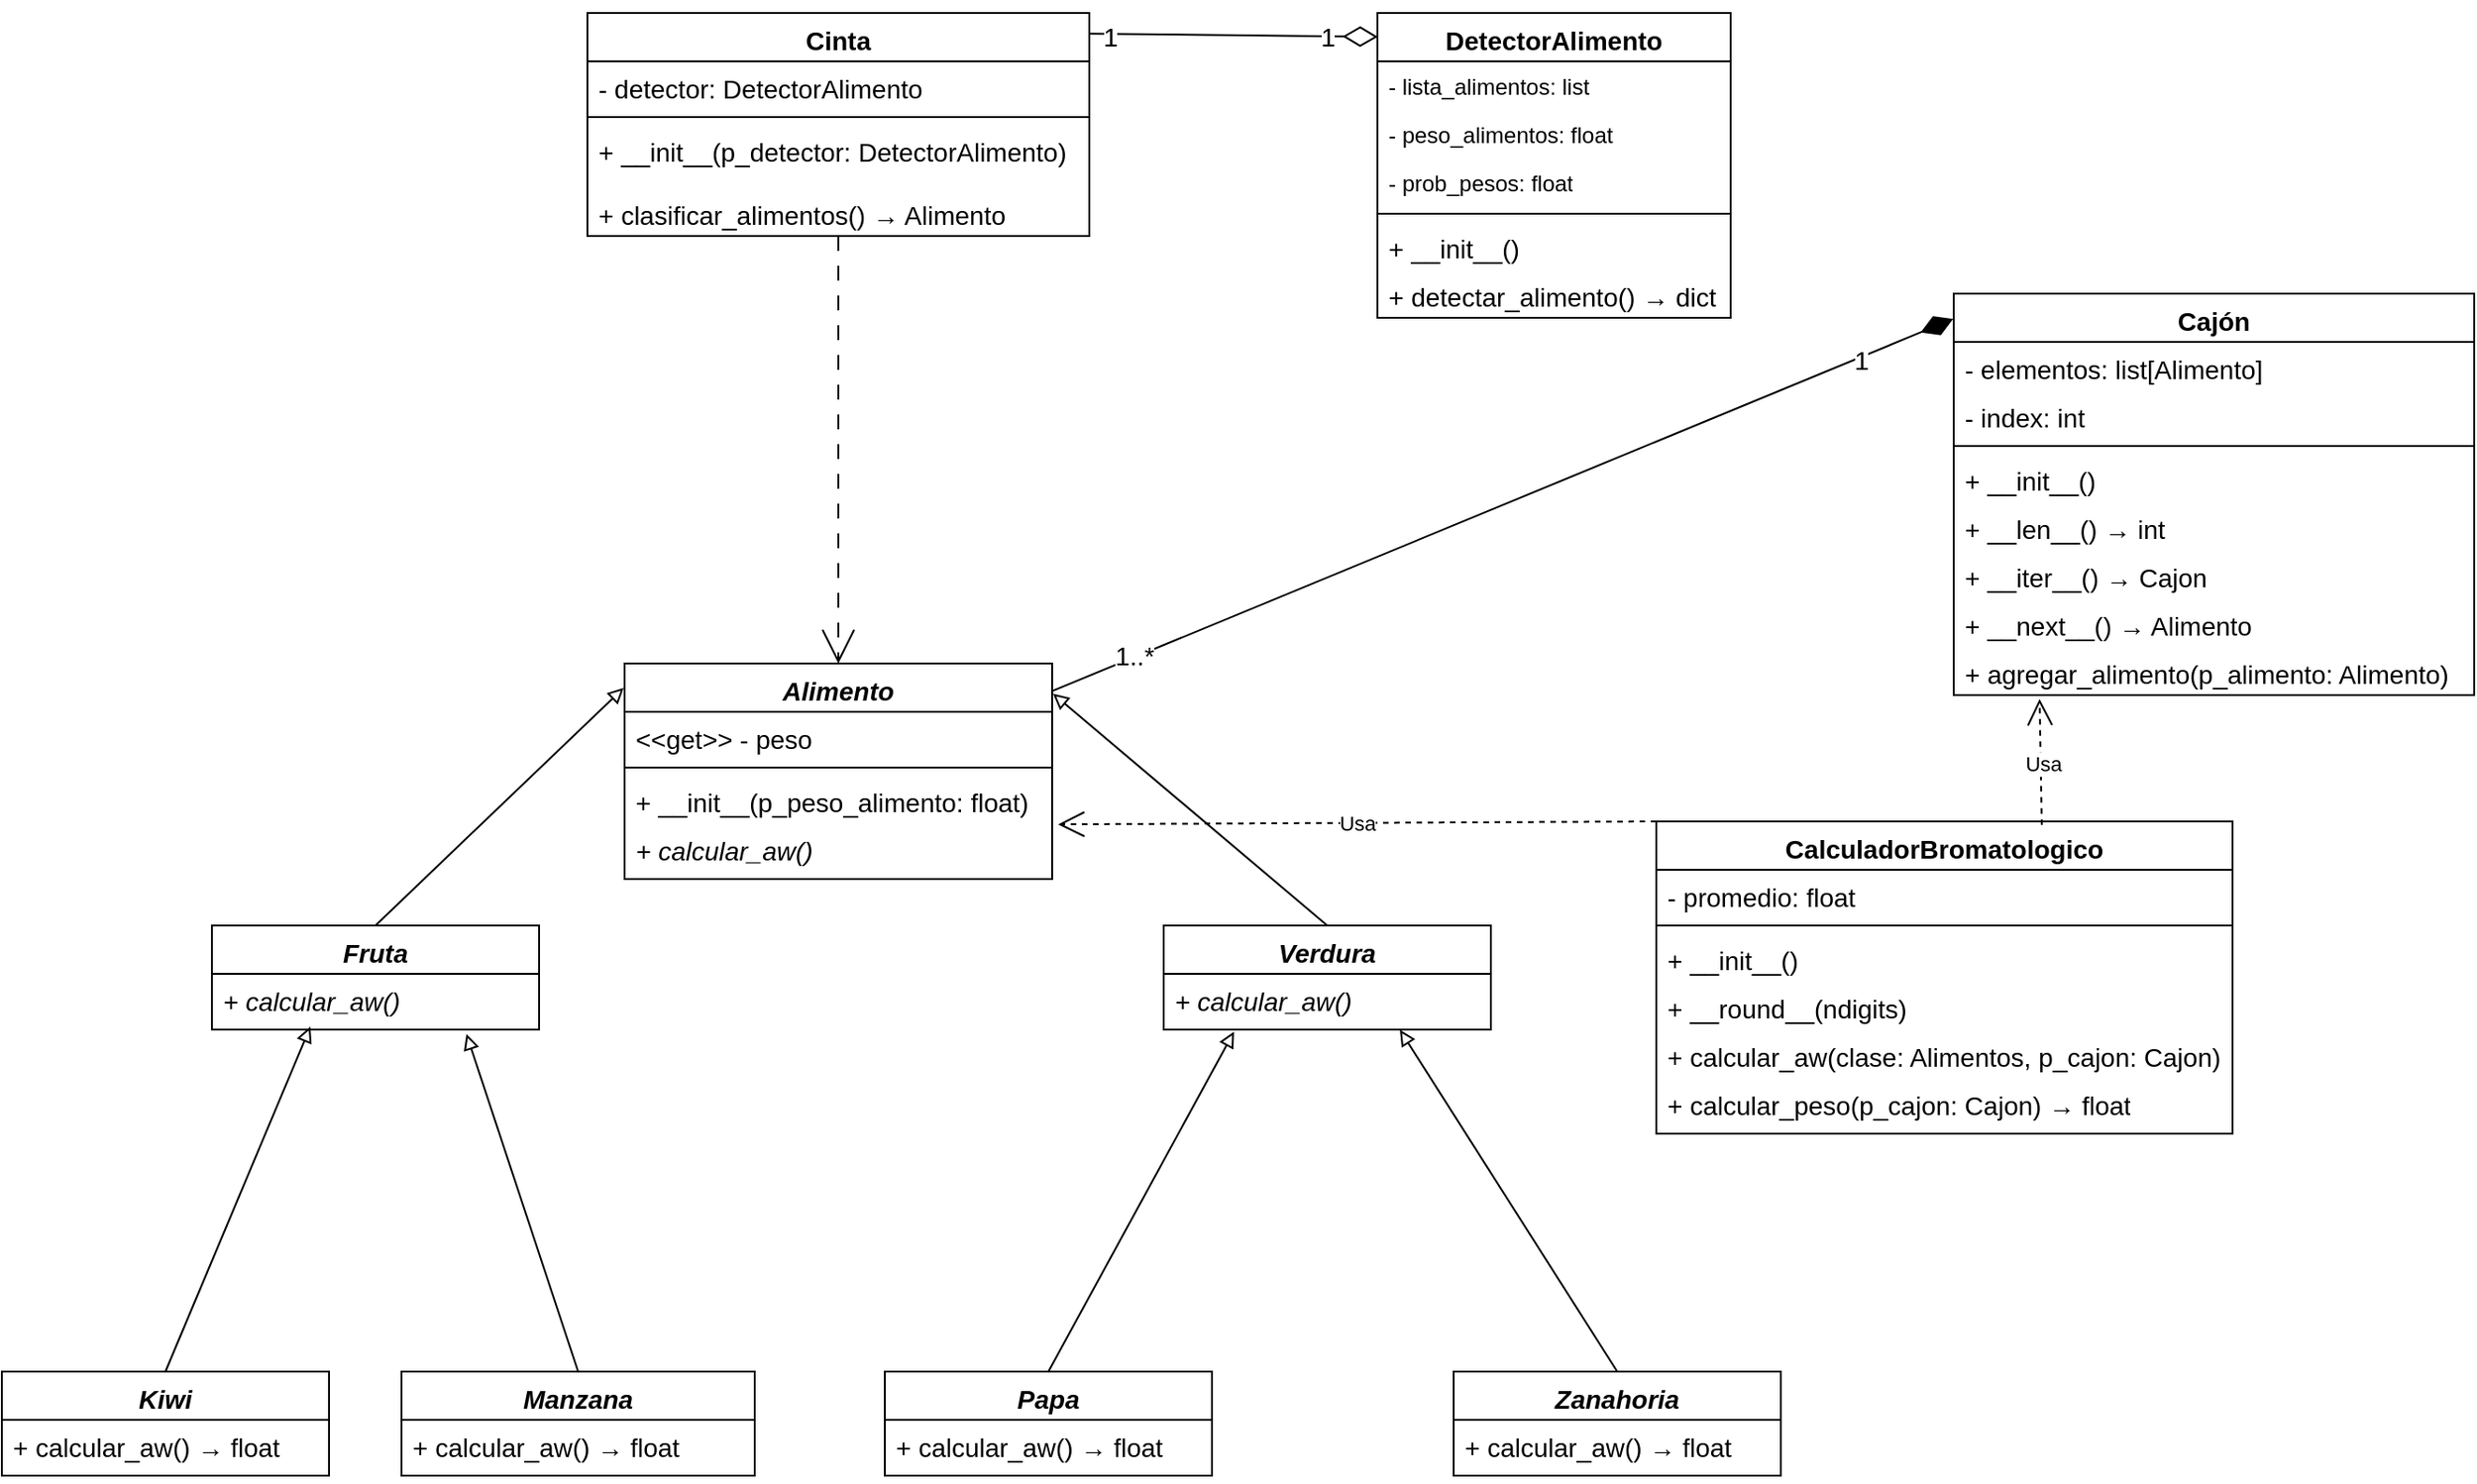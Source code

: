 <mxfile>
    <diagram id="wHaPtrlemiOSuc4_M_N2" name="Página-1">
        <mxGraphModel dx="885" dy="465" grid="1" gridSize="10" guides="1" tooltips="1" connect="1" arrows="1" fold="1" page="1" pageScale="1" pageWidth="827" pageHeight="1169" math="0" shadow="0">
            <root>
                <mxCell id="0"/>
                <mxCell id="1" parent="0"/>
                <mxCell id="65" style="rounded=0;orthogonalLoop=1;jettySize=auto;html=1;exitX=0.5;exitY=1;exitDx=0;exitDy=0;entryX=0.5;entryY=0;entryDx=0;entryDy=0;endArrow=open;endFill=0;endSize=16;dashed=1;dashPattern=8 8;fontSize=14;" parent="1" source="66" target="106" edge="1">
                    <mxGeometry relative="1" as="geometry"/>
                </mxCell>
                <mxCell id="66" value="Cinta" style="swimlane;fontStyle=1;align=center;verticalAlign=top;childLayout=stackLayout;horizontal=1;startSize=26;horizontalStack=0;resizeParent=1;resizeParentMax=0;resizeLast=0;collapsible=1;marginBottom=0;whiteSpace=wrap;html=1;fontSize=14;" parent="1" vertex="1">
                    <mxGeometry x="575" y="119" width="270" height="120" as="geometry"/>
                </mxCell>
                <mxCell id="68" value="- detector: DetectorAlimento" style="text;strokeColor=none;fillColor=none;align=left;verticalAlign=top;spacingLeft=4;spacingRight=4;overflow=hidden;rotatable=0;points=[[0,0.5],[1,0.5]];portConstraint=eastwest;whiteSpace=wrap;html=1;fontSize=14;" parent="66" vertex="1">
                    <mxGeometry y="26" width="270" height="26" as="geometry"/>
                </mxCell>
                <mxCell id="71" value="" style="line;strokeWidth=1;fillColor=none;align=left;verticalAlign=middle;spacingTop=-1;spacingLeft=3;spacingRight=3;rotatable=0;labelPosition=right;points=[];portConstraint=eastwest;strokeColor=inherit;fontSize=14;" parent="66" vertex="1">
                    <mxGeometry y="52" width="270" height="8" as="geometry"/>
                </mxCell>
                <mxCell id="72" value="+ __init__(p_detector: DetectorAlimento)" style="text;strokeColor=none;fillColor=none;align=left;verticalAlign=top;spacingLeft=4;spacingRight=4;overflow=hidden;rotatable=0;points=[[0,0.5],[1,0.5]];portConstraint=eastwest;whiteSpace=wrap;html=1;fontSize=14;" parent="66" vertex="1">
                    <mxGeometry y="60" width="270" height="34" as="geometry"/>
                </mxCell>
                <mxCell id="73" value="+ clasificar_alimentos()&amp;nbsp;→ Alimento" style="text;strokeColor=none;fillColor=none;align=left;verticalAlign=top;spacingLeft=4;spacingRight=4;overflow=hidden;rotatable=0;points=[[0,0.5],[1,0.5]];portConstraint=eastwest;whiteSpace=wrap;html=1;fontSize=14;" parent="66" vertex="1">
                    <mxGeometry y="94" width="270" height="26" as="geometry"/>
                </mxCell>
                <mxCell id="74" value="DetectorAlimento" style="swimlane;fontStyle=1;align=center;verticalAlign=top;childLayout=stackLayout;horizontal=1;startSize=26;horizontalStack=0;resizeParent=1;resizeParentMax=0;resizeLast=0;collapsible=1;marginBottom=0;whiteSpace=wrap;html=1;fontSize=14;" parent="1" vertex="1">
                    <mxGeometry x="1000" y="119" width="190" height="164" as="geometry"/>
                </mxCell>
                <mxCell id="169" value="- lista_alimentos: list" style="text;strokeColor=none;fillColor=none;align=left;verticalAlign=top;spacingLeft=4;spacingRight=4;overflow=hidden;rotatable=0;points=[[0,0.5],[1,0.5]];portConstraint=eastwest;whiteSpace=wrap;html=1;" parent="74" vertex="1">
                    <mxGeometry y="26" width="190" height="26" as="geometry"/>
                </mxCell>
                <mxCell id="170" value="- peso_alimentos: float" style="text;strokeColor=none;fillColor=none;align=left;verticalAlign=top;spacingLeft=4;spacingRight=4;overflow=hidden;rotatable=0;points=[[0,0.5],[1,0.5]];portConstraint=eastwest;whiteSpace=wrap;html=1;" parent="74" vertex="1">
                    <mxGeometry y="52" width="190" height="26" as="geometry"/>
                </mxCell>
                <mxCell id="171" value="- prob_pesos: float" style="text;strokeColor=none;fillColor=none;align=left;verticalAlign=top;spacingLeft=4;spacingRight=4;overflow=hidden;rotatable=0;points=[[0,0.5],[1,0.5]];portConstraint=eastwest;whiteSpace=wrap;html=1;" parent="74" vertex="1">
                    <mxGeometry y="78" width="190" height="26" as="geometry"/>
                </mxCell>
                <mxCell id="168" value="" style="line;strokeWidth=1;fillColor=none;align=left;verticalAlign=middle;spacingTop=-1;spacingLeft=3;spacingRight=3;rotatable=0;labelPosition=right;points=[];portConstraint=eastwest;strokeColor=inherit;fontSize=14;" parent="74" vertex="1">
                    <mxGeometry y="104" width="190" height="8" as="geometry"/>
                </mxCell>
                <mxCell id="79" value="+ __init__()" style="text;strokeColor=none;fillColor=none;align=left;verticalAlign=top;spacingLeft=4;spacingRight=4;overflow=hidden;rotatable=0;points=[[0,0.5],[1,0.5]];portConstraint=eastwest;whiteSpace=wrap;html=1;fontSize=14;" parent="74" vertex="1">
                    <mxGeometry y="112" width="190" height="26" as="geometry"/>
                </mxCell>
                <mxCell id="80" value="+ detectar_alimento() → dict" style="text;strokeColor=none;fillColor=none;align=left;verticalAlign=top;spacingLeft=4;spacingRight=4;overflow=hidden;rotatable=0;points=[[0,0.5],[1,0.5]];portConstraint=eastwest;whiteSpace=wrap;html=1;fontSize=14;" parent="74" vertex="1">
                    <mxGeometry y="138" width="190" height="26" as="geometry"/>
                </mxCell>
                <mxCell id="82" value="CalculadorBromatologico" style="swimlane;fontStyle=1;align=center;verticalAlign=top;childLayout=stackLayout;horizontal=1;startSize=26;horizontalStack=0;resizeParent=1;resizeParentMax=0;resizeLast=0;collapsible=1;marginBottom=0;whiteSpace=wrap;html=1;fontSize=14;" parent="1" vertex="1">
                    <mxGeometry x="1150" y="554" width="310" height="168" as="geometry"/>
                </mxCell>
                <mxCell id="158" value="- promedio: float" style="text;strokeColor=none;fillColor=none;align=left;verticalAlign=top;spacingLeft=4;spacingRight=4;overflow=hidden;rotatable=0;points=[[0,0.5],[1,0.5]];portConstraint=eastwest;whiteSpace=wrap;html=1;fontSize=14;" parent="82" vertex="1">
                    <mxGeometry y="26" width="310" height="26" as="geometry"/>
                </mxCell>
                <mxCell id="83" value="" style="line;strokeWidth=1;fillColor=none;align=left;verticalAlign=middle;spacingTop=-1;spacingLeft=3;spacingRight=3;rotatable=0;labelPosition=right;points=[];portConstraint=eastwest;strokeColor=inherit;fontSize=14;" parent="82" vertex="1">
                    <mxGeometry y="52" width="310" height="8" as="geometry"/>
                </mxCell>
                <mxCell id="84" value="+ __init__()" style="text;strokeColor=none;fillColor=none;align=left;verticalAlign=top;spacingLeft=4;spacingRight=4;overflow=hidden;rotatable=0;points=[[0,0.5],[1,0.5]];portConstraint=eastwest;whiteSpace=wrap;html=1;fontSize=14;" parent="82" vertex="1">
                    <mxGeometry y="60" width="310" height="26" as="geometry"/>
                </mxCell>
                <mxCell id="135" value="+ __round__(ndigits)" style="text;strokeColor=none;fillColor=none;align=left;verticalAlign=top;spacingLeft=4;spacingRight=4;overflow=hidden;rotatable=0;points=[[0,0.5],[1,0.5]];portConstraint=eastwest;whiteSpace=wrap;html=1;fontSize=14;" parent="82" vertex="1">
                    <mxGeometry y="86" width="310" height="26" as="geometry"/>
                </mxCell>
                <mxCell id="89" value="+ calcular_aw(clase: Alimentos, p_cajon: Cajon)" style="text;strokeColor=none;fillColor=none;align=left;verticalAlign=top;spacingLeft=4;spacingRight=4;overflow=hidden;rotatable=0;points=[[0,0.5],[1,0.5]];portConstraint=eastwest;whiteSpace=wrap;html=1;fontSize=14;" parent="82" vertex="1">
                    <mxGeometry y="112" width="310" height="26" as="geometry"/>
                </mxCell>
                <mxCell id="172" value="+ calcular_peso(p_cajon: Cajon)&amp;nbsp;→ float" style="text;strokeColor=none;fillColor=none;align=left;verticalAlign=top;spacingLeft=4;spacingRight=4;overflow=hidden;rotatable=0;points=[[0,0.5],[1,0.5]];portConstraint=eastwest;whiteSpace=wrap;html=1;fontSize=14;" parent="82" vertex="1">
                    <mxGeometry y="138" width="310" height="30" as="geometry"/>
                </mxCell>
                <mxCell id="91" style="rounded=0;orthogonalLoop=1;jettySize=auto;html=1;exitX=0.5;exitY=0;exitDx=0;exitDy=0;entryX=0.778;entryY=1.08;entryDx=0;entryDy=0;entryPerimeter=0;endArrow=block;endFill=0;fontSize=14;" parent="1" source="92" target="140" edge="1">
                    <mxGeometry relative="1" as="geometry">
                        <mxPoint x="495" y="710" as="targetPoint"/>
                    </mxGeometry>
                </mxCell>
                <mxCell id="92" value="&lt;i&gt;&lt;font style=&quot;color: rgb(0, 0, 0);&quot;&gt;Manzana&lt;/font&gt;&lt;/i&gt;" style="swimlane;fontStyle=1;align=center;verticalAlign=top;childLayout=stackLayout;horizontal=1;startSize=26;horizontalStack=0;resizeParent=1;resizeParentMax=0;resizeLast=0;collapsible=1;marginBottom=0;whiteSpace=wrap;html=1;fontSize=14;" parent="1" vertex="1">
                    <mxGeometry x="475" y="850" width="190" height="56" as="geometry"/>
                </mxCell>
                <mxCell id="143" value="&lt;font style=&quot;color: rgb(0, 0, 0);&quot;&gt;+ calcular_aw() → float&lt;/font&gt;" style="text;strokeColor=none;fillColor=none;align=left;verticalAlign=top;spacingLeft=4;spacingRight=4;overflow=hidden;rotatable=0;points=[[0,0.5],[1,0.5]];portConstraint=eastwest;whiteSpace=wrap;html=1;fontSize=14;" parent="92" vertex="1">
                    <mxGeometry y="26" width="190" height="30" as="geometry"/>
                </mxCell>
                <mxCell id="95" style="rounded=0;orthogonalLoop=1;jettySize=auto;html=1;exitX=0.5;exitY=0;exitDx=0;exitDy=0;entryX=0.215;entryY=1.038;entryDx=0;entryDy=0;entryPerimeter=0;endArrow=block;endFill=0;fontSize=14;" parent="1" source="96" target="119" edge="1">
                    <mxGeometry relative="1" as="geometry">
                        <mxPoint x="935" y="710" as="targetPoint"/>
                    </mxGeometry>
                </mxCell>
                <mxCell id="96" value="&lt;i&gt;&lt;font style=&quot;color: rgb(0, 0, 0);&quot;&gt;Papa&lt;/font&gt;&lt;/i&gt;" style="swimlane;fontStyle=1;align=center;verticalAlign=top;childLayout=stackLayout;horizontal=1;startSize=26;horizontalStack=0;resizeParent=1;resizeParentMax=0;resizeLast=0;collapsible=1;marginBottom=0;whiteSpace=wrap;html=1;fontSize=14;" parent="1" vertex="1">
                    <mxGeometry x="735" y="850" width="176" height="56" as="geometry"/>
                </mxCell>
                <mxCell id="144" value="&lt;font style=&quot;color: rgb(0, 0, 0);&quot;&gt;+ calcular_aw()&amp;nbsp;→ float&lt;/font&gt;" style="text;strokeColor=none;fillColor=none;align=left;verticalAlign=top;spacingLeft=4;spacingRight=4;overflow=hidden;rotatable=0;points=[[0,0.5],[1,0.5]];portConstraint=eastwest;whiteSpace=wrap;html=1;fontSize=14;" parent="96" vertex="1">
                    <mxGeometry y="26" width="176" height="30" as="geometry"/>
                </mxCell>
                <mxCell id="99" value="&lt;i style=&quot;background-color: light-dark(#ffffff, var(--ge-dark-color, #121212));&quot;&gt;&lt;font style=&quot;color: rgb(0, 0, 0);&quot;&gt;Zanahoria&lt;/font&gt;&lt;/i&gt;" style="swimlane;fontStyle=1;align=center;verticalAlign=top;childLayout=stackLayout;horizontal=1;startSize=26;horizontalStack=0;resizeParent=1;resizeParentMax=0;resizeLast=0;collapsible=1;marginBottom=0;whiteSpace=wrap;html=1;fontSize=14;" parent="1" vertex="1">
                    <mxGeometry x="1041" y="850" width="176" height="56" as="geometry"/>
                </mxCell>
                <mxCell id="145" value="&lt;font style=&quot;color: rgb(0, 0, 0);&quot;&gt;+ calcular_aw()&amp;nbsp;→ float&lt;/font&gt;" style="text;strokeColor=none;fillColor=none;align=left;verticalAlign=top;spacingLeft=4;spacingRight=4;overflow=hidden;rotatable=0;points=[[0,0.5],[1,0.5]];portConstraint=eastwest;whiteSpace=wrap;html=1;fontSize=14;" parent="99" vertex="1">
                    <mxGeometry y="26" width="176" height="30" as="geometry"/>
                </mxCell>
                <mxCell id="102" style="rounded=0;orthogonalLoop=1;jettySize=auto;html=1;exitX=0.5;exitY=0;exitDx=0;exitDy=0;entryX=0.301;entryY=0.947;entryDx=0;entryDy=0;entryPerimeter=0;endArrow=block;endFill=0;fontSize=14;" parent="1" source="103" target="140" edge="1">
                    <mxGeometry relative="1" as="geometry">
                        <mxPoint x="482" y="650" as="targetPoint"/>
                        <mxPoint x="360" y="760" as="sourcePoint"/>
                    </mxGeometry>
                </mxCell>
                <mxCell id="103" value="&lt;i&gt;&lt;font style=&quot;color: rgb(0, 0, 0);&quot;&gt;Kiwi&lt;/font&gt;&lt;/i&gt;" style="swimlane;fontStyle=1;align=center;verticalAlign=top;childLayout=stackLayout;horizontal=1;startSize=26;horizontalStack=0;resizeParent=1;resizeParentMax=0;resizeLast=0;collapsible=1;marginBottom=0;whiteSpace=wrap;html=1;fontSize=14;" parent="1" vertex="1">
                    <mxGeometry x="260" y="850" width="176" height="56" as="geometry"/>
                </mxCell>
                <mxCell id="142" value="&lt;span style=&quot;font-style: normal;&quot;&gt;&lt;font style=&quot;color: rgb(0, 0, 0);&quot;&gt;+ calcular_aw()&lt;/font&gt;&lt;/span&gt;&lt;span style=&quot;color: rgb(0, 0, 0); font-style: normal;&quot;&gt;&amp;nbsp;→ float&lt;/span&gt;" style="text;strokeColor=none;fillColor=none;align=left;verticalAlign=top;spacingLeft=4;spacingRight=4;overflow=hidden;rotatable=0;points=[[0,0.5],[1,0.5]];portConstraint=eastwest;whiteSpace=wrap;html=1;fontStyle=2;fontSize=14;" parent="103" vertex="1">
                    <mxGeometry y="26" width="176" height="30" as="geometry"/>
                </mxCell>
                <mxCell id="106" value="&lt;i&gt;&lt;font style=&quot;color: rgb(0, 0, 0);&quot;&gt;Alimento&lt;/font&gt;&lt;/i&gt;" style="swimlane;fontStyle=1;align=center;verticalAlign=top;childLayout=stackLayout;horizontal=1;startSize=26;horizontalStack=0;resizeParent=1;resizeParentMax=0;resizeLast=0;collapsible=1;marginBottom=0;whiteSpace=wrap;html=1;fontSize=14;" parent="1" vertex="1">
                    <mxGeometry x="595" y="469" width="230" height="116" as="geometry"/>
                </mxCell>
                <mxCell id="108" value="&amp;lt;&amp;lt;get&amp;gt;&amp;gt; - peso" style="text;strokeColor=none;fillColor=none;align=left;verticalAlign=top;spacingLeft=4;spacingRight=4;overflow=hidden;rotatable=0;points=[[0,0.5],[1,0.5]];portConstraint=eastwest;whiteSpace=wrap;html=1;fontSize=14;" parent="106" vertex="1">
                    <mxGeometry y="26" width="230" height="26" as="geometry"/>
                </mxCell>
                <mxCell id="110" value="" style="line;strokeWidth=1;fillColor=none;align=left;verticalAlign=middle;spacingTop=-1;spacingLeft=3;spacingRight=3;rotatable=0;labelPosition=right;points=[];portConstraint=eastwest;strokeColor=inherit;fontSize=14;" parent="106" vertex="1">
                    <mxGeometry y="52" width="230" height="8" as="geometry"/>
                </mxCell>
                <mxCell id="163" value="+ __init__(p_peso_alimento:&amp;nbsp;&lt;span style=&quot;color: rgb(0, 0, 0);&quot;&gt;float&lt;/span&gt;&lt;span style=&quot;font-family: monospace; font-size: 0px; text-wrap-mode: nowrap;&quot;&gt;%3CmxGraphModel%3E%3Croot%3E%3CmxCell%20id%3D%220%22%2F%3E%3CmxCell%20id%3D%221%22%20parent%3D%220%22%2F%3E%3CmxCell%20id%3D%222%22%20value%3D%22%2B%20__init__(clase%2C%20cajon)%22%20style%3D%22text%3BstrokeColor%3Dnone%3BfillColor%3Dnone%3Balign%3Dleft%3BverticalAlign%3Dtop%3BspacingLeft%3D4%3BspacingRight%3D4%3Boverflow%3Dhidden%3Brotatable%3D0%3Bpoints%3D%5B%5B0%2C0.5%5D%2C%5B1%2C0.5%5D%5D%3BportConstraint%3Deastwest%3BwhiteSpace%3Dwrap%3Bhtml%3D1%3BfontSize%3D14%3B%22%20vertex%3D%221%22%20parent%3D%221%22%3E%3CmxGeometry%20x%3D%22180%22%20y%3D%22179%22%20width%3D%22240%22%20height%3D%2226%22%20as%3D%22geometry%22%2F%3E%3C%2FmxCell%3E%3C%2Froot%3E%3C%2FmxGraphModel%3E&lt;/span&gt;&lt;span style=&quot;font-family: monospace; font-size: 0px; text-wrap-mode: nowrap;&quot;&gt;%3CmxGraphModel%3E%3Croot%3E%3CmxCell%20id%3D%220%22%2F%3E%3CmxCell%20id%3D%221%22%20parent%3D%220%22%2F%3E%3CmxCell%20id%3D%222%22%20value%3D%22%2B%20__init__(clase%2C%20cajon)%22%20style%3D%22text%3BstrokeColor%3Dnone%3BfillColor%3Dnone%3Balign%3Dleft%3BverticalAlign%3Dtop%3BspacingLeft%3D4%3BspacingRight%3D4%3Boverflow%3Dhidden%3Brotatable%3D0%3Bpoints%3D%5B%5B0%2C0.5%5D%2C%5B1%2C0.5%5D%5D%3BportConstraint%3Deastwest%3BwhiteSpace%3Dwrap%3Bhtml%3D1%3BfontSize%3D14%3B%22%20vertex%3D%221%22%20parent%3D%221%22%3E%3CmxGeometry%20x%3D%22180%22%20y%3D%22179%22%20width%3D%22240%22%20height%3D%2226%22%20as%3D%22geometry%22%2F%3E%3C%2FmxCell%3E%3C%2Froot%3E%3C%2FmxGraphModel%3E&lt;/span&gt;)" style="text;strokeColor=none;fillColor=none;align=left;verticalAlign=top;spacingLeft=4;spacingRight=4;overflow=hidden;rotatable=0;points=[[0,0.5],[1,0.5]];portConstraint=eastwest;whiteSpace=wrap;html=1;fontSize=14;" parent="106" vertex="1">
                    <mxGeometry y="60" width="230" height="26" as="geometry"/>
                </mxCell>
                <mxCell id="111" value="&lt;i&gt;&lt;font style=&quot;color: rgb(0, 0, 0);&quot;&gt;+ calcular_aw()&lt;/font&gt;&lt;/i&gt;" style="text;strokeColor=none;fillColor=none;align=left;verticalAlign=top;spacingLeft=4;spacingRight=4;overflow=hidden;rotatable=0;points=[[0,0.5],[1,0.5]];portConstraint=eastwest;whiteSpace=wrap;html=1;fontSize=14;" parent="106" vertex="1">
                    <mxGeometry y="86" width="230" height="30" as="geometry"/>
                </mxCell>
                <mxCell id="112" style="rounded=0;orthogonalLoop=1;jettySize=auto;html=1;exitX=0.5;exitY=0;exitDx=0;exitDy=0;entryX=-0.002;entryY=0.113;entryDx=0;entryDy=0;endArrow=block;endFill=0;entryPerimeter=0;fontSize=14;" parent="1" source="113" target="106" edge="1">
                    <mxGeometry relative="1" as="geometry">
                        <mxPoint x="615" y="561" as="targetPoint"/>
                    </mxGeometry>
                </mxCell>
                <mxCell id="113" value="&lt;i&gt;&lt;font style=&quot;color: rgb(0, 0, 0);&quot;&gt;Fruta&lt;/font&gt;&lt;/i&gt;" style="swimlane;fontStyle=1;align=center;verticalAlign=top;childLayout=stackLayout;horizontal=1;startSize=26;horizontalStack=0;resizeParent=1;resizeParentMax=0;resizeLast=0;collapsible=1;marginBottom=0;whiteSpace=wrap;html=1;fontSize=14;" parent="1" vertex="1">
                    <mxGeometry x="373" y="610" width="176" height="56" as="geometry"/>
                </mxCell>
                <mxCell id="140" value="&lt;i&gt;&lt;font style=&quot;color: rgb(0, 0, 0);&quot;&gt;+ calcular_aw()&lt;/font&gt;&lt;/i&gt;" style="text;strokeColor=none;fillColor=none;align=left;verticalAlign=top;spacingLeft=4;spacingRight=4;overflow=hidden;rotatable=0;points=[[0,0.5],[1,0.5]];portConstraint=eastwest;whiteSpace=wrap;html=1;fontSize=14;" parent="113" vertex="1">
                    <mxGeometry y="26" width="176" height="30" as="geometry"/>
                </mxCell>
                <mxCell id="116" style="rounded=0;orthogonalLoop=1;jettySize=auto;html=1;exitX=0.5;exitY=0;exitDx=0;exitDy=0;entryX=1.002;entryY=0.14;entryDx=0;entryDy=0;endArrow=block;endFill=0;entryPerimeter=0;fontSize=14;" parent="1" source="117" target="106" edge="1">
                    <mxGeometry relative="1" as="geometry">
                        <mxPoint x="805" y="561" as="targetPoint"/>
                    </mxGeometry>
                </mxCell>
                <mxCell id="117" value="&lt;i&gt;&lt;font style=&quot;color: rgb(0, 0, 0);&quot;&gt;Verdura&lt;/font&gt;&lt;/i&gt;" style="swimlane;fontStyle=1;align=center;verticalAlign=top;childLayout=stackLayout;horizontal=1;startSize=26;horizontalStack=0;resizeParent=1;resizeParentMax=0;resizeLast=0;collapsible=1;marginBottom=0;whiteSpace=wrap;html=1;fontSize=14;" parent="1" vertex="1">
                    <mxGeometry x="885" y="610" width="176" height="56" as="geometry"/>
                </mxCell>
                <mxCell id="119" value="&lt;i&gt;&lt;font style=&quot;color: rgb(0, 0, 0);&quot;&gt;+ calcular_aw()&lt;/font&gt;&lt;/i&gt;" style="text;strokeColor=none;fillColor=none;align=left;verticalAlign=top;spacingLeft=4;spacingRight=4;overflow=hidden;rotatable=0;points=[[0,0.5],[1,0.5]];portConstraint=eastwest;whiteSpace=wrap;html=1;fontSize=14;" parent="117" vertex="1">
                    <mxGeometry y="26" width="176" height="30" as="geometry"/>
                </mxCell>
                <mxCell id="120" value="Cajón" style="swimlane;fontStyle=1;align=center;verticalAlign=top;childLayout=stackLayout;horizontal=1;startSize=26;horizontalStack=0;resizeParent=1;resizeParentMax=0;resizeLast=0;collapsible=1;marginBottom=0;whiteSpace=wrap;html=1;fontSize=14;" parent="1" vertex="1">
                    <mxGeometry x="1310" y="270" width="280" height="216" as="geometry"/>
                </mxCell>
                <mxCell id="165" value="- elementos: list[Alimento]" style="text;strokeColor=none;fillColor=none;align=left;verticalAlign=top;spacingLeft=4;spacingRight=4;overflow=hidden;rotatable=0;points=[[0,0.5],[1,0.5]];portConstraint=eastwest;whiteSpace=wrap;html=1;fontSize=14;" parent="120" vertex="1">
                    <mxGeometry y="26" width="280" height="26" as="geometry"/>
                </mxCell>
                <mxCell id="166" value="- index: int" style="text;strokeColor=none;fillColor=none;align=left;verticalAlign=top;spacingLeft=4;spacingRight=4;overflow=hidden;rotatable=0;points=[[0,0.5],[1,0.5]];portConstraint=eastwest;whiteSpace=wrap;html=1;fontSize=14;" parent="120" vertex="1">
                    <mxGeometry y="52" width="280" height="26" as="geometry"/>
                </mxCell>
                <mxCell id="164" value="" style="line;strokeWidth=1;fillColor=none;align=left;verticalAlign=middle;spacingTop=-1;spacingLeft=3;spacingRight=3;rotatable=0;labelPosition=right;points=[];portConstraint=eastwest;strokeColor=inherit;fontSize=14;" parent="120" vertex="1">
                    <mxGeometry y="78" width="280" height="8" as="geometry"/>
                </mxCell>
                <mxCell id="123" value="+ __init__()" style="text;strokeColor=none;fillColor=none;align=left;verticalAlign=top;spacingLeft=4;spacingRight=4;overflow=hidden;rotatable=0;points=[[0,0.5],[1,0.5]];portConstraint=eastwest;whiteSpace=wrap;html=1;fontSize=14;" parent="120" vertex="1">
                    <mxGeometry y="86" width="280" height="26" as="geometry"/>
                </mxCell>
                <mxCell id="136" value="+ __len__()&amp;nbsp;→ int" style="text;strokeColor=none;fillColor=none;align=left;verticalAlign=top;spacingLeft=4;spacingRight=4;overflow=hidden;rotatable=0;points=[[0,0.5],[1,0.5]];portConstraint=eastwest;whiteSpace=wrap;html=1;fontSize=14;" parent="120" vertex="1">
                    <mxGeometry y="112" width="280" height="26" as="geometry"/>
                </mxCell>
                <mxCell id="137" value="+ __iter__()&amp;nbsp;→ Cajon" style="text;strokeColor=none;fillColor=none;align=left;verticalAlign=top;spacingLeft=4;spacingRight=4;overflow=hidden;rotatable=0;points=[[0,0.5],[1,0.5]];portConstraint=eastwest;whiteSpace=wrap;html=1;fontSize=14;" parent="120" vertex="1">
                    <mxGeometry y="138" width="280" height="26" as="geometry"/>
                </mxCell>
                <mxCell id="138" value="+ __next__()&amp;nbsp;→ Alimento" style="text;strokeColor=none;fillColor=none;align=left;verticalAlign=top;spacingLeft=4;spacingRight=4;overflow=hidden;rotatable=0;points=[[0,0.5],[1,0.5]];portConstraint=eastwest;whiteSpace=wrap;html=1;fontSize=14;" parent="120" vertex="1">
                    <mxGeometry y="164" width="280" height="26" as="geometry"/>
                </mxCell>
                <mxCell id="139" value="+ agregar_alimento(p_alimento: Alimento)" style="text;strokeColor=none;fillColor=none;align=left;verticalAlign=top;spacingLeft=4;spacingRight=4;overflow=hidden;rotatable=0;points=[[0,0.5],[1,0.5]];portConstraint=eastwest;whiteSpace=wrap;html=1;fontSize=14;" parent="120" vertex="1">
                    <mxGeometry y="190" width="280" height="26" as="geometry"/>
                </mxCell>
                <mxCell id="126" style="rounded=0;orthogonalLoop=1;jettySize=auto;html=1;exitX=0.5;exitY=0;exitDx=0;exitDy=0;entryX=0.722;entryY=1.005;entryDx=0;entryDy=0;entryPerimeter=0;endArrow=block;endFill=0;fontSize=14;" parent="1" source="99" target="119" edge="1">
                    <mxGeometry relative="1" as="geometry"/>
                </mxCell>
                <mxCell id="128" value="" style="rounded=0;orthogonalLoop=1;jettySize=auto;entryX=0.001;entryY=0.078;entryDx=0;entryDy=0;endArrow=diamondThin;endFill=0;startSize=6;endSize=16;entryPerimeter=0;html=1;labelPosition=center;verticalLabelPosition=middle;align=center;verticalAlign=middle;fontSize=14;exitX=1;exitY=0.093;exitDx=0;exitDy=0;exitPerimeter=0;" parent="1" source="66" target="74" edge="1">
                    <mxGeometry relative="1" as="geometry">
                        <mxPoint x="810" y="130" as="sourcePoint"/>
                    </mxGeometry>
                </mxCell>
                <mxCell id="148" value="1" style="edgeLabel;html=1;align=center;verticalAlign=middle;resizable=0;points=[];fontSize=14;" parent="128" vertex="1" connectable="0">
                    <mxGeometry x="-0.865" y="-1" relative="1" as="geometry">
                        <mxPoint as="offset"/>
                    </mxGeometry>
                </mxCell>
                <mxCell id="150" value="1" style="edgeLabel;html=1;align=center;verticalAlign=middle;resizable=0;points=[];fontSize=14;" parent="128" vertex="1" connectable="0">
                    <mxGeometry x="0.781" relative="1" as="geometry">
                        <mxPoint x="-10" as="offset"/>
                    </mxGeometry>
                </mxCell>
                <mxCell id="131" style="rounded=0;orthogonalLoop=1;jettySize=auto;html=1;startArrow=none;startFill=0;endArrow=diamondThin;startSize=4;endFill=1;endSize=16;entryX=-0.001;entryY=0.063;entryDx=0;entryDy=0;entryPerimeter=0;fontSize=14;exitX=0.999;exitY=0.129;exitDx=0;exitDy=0;exitPerimeter=0;" parent="1" source="106" target="120" edge="1">
                    <mxGeometry relative="1" as="geometry">
                        <mxPoint x="810" y="130" as="sourcePoint"/>
                        <mxPoint x="1040" y="240" as="targetPoint"/>
                    </mxGeometry>
                </mxCell>
                <mxCell id="154" value="1" style="edgeLabel;html=1;align=center;verticalAlign=middle;resizable=0;points=[];fontSize=14;" parent="131" vertex="1" connectable="0">
                    <mxGeometry x="0.792" y="-1" relative="1" as="geometry">
                        <mxPoint as="offset"/>
                    </mxGeometry>
                </mxCell>
                <mxCell id="173" value="" style="endArrow=open;endSize=12;dashed=1;html=1;entryX=0.165;entryY=1.082;entryDx=0;entryDy=0;entryPerimeter=0;exitX=0.669;exitY=0.011;exitDx=0;exitDy=0;exitPerimeter=0;" edge="1" parent="1" source="82" target="139">
                    <mxGeometry width="160" relative="1" as="geometry">
                        <mxPoint x="1360" y="531" as="sourcePoint"/>
                        <mxPoint x="1560" y="500" as="targetPoint"/>
                    </mxGeometry>
                </mxCell>
                <mxCell id="174" value="Usa" style="edgeLabel;html=1;align=center;verticalAlign=middle;resizable=0;points=[];" vertex="1" connectable="0" parent="173">
                    <mxGeometry x="-0.004" y="-1" relative="1" as="geometry">
                        <mxPoint as="offset"/>
                    </mxGeometry>
                </mxCell>
                <mxCell id="175" value="Usa" style="endArrow=open;endSize=12;dashed=1;html=1;entryX=1.014;entryY=0.019;entryDx=0;entryDy=0;entryPerimeter=0;exitX=0;exitY=0;exitDx=0;exitDy=0;" edge="1" parent="1" source="82" target="111">
                    <mxGeometry width="160" relative="1" as="geometry">
                        <mxPoint x="1130" y="540" as="sourcePoint"/>
                        <mxPoint x="1290" y="540" as="targetPoint"/>
                    </mxGeometry>
                </mxCell>
                <mxCell id="177" value="1..*" style="edgeLabel;html=1;align=center;verticalAlign=middle;resizable=0;points=[];fontSize=14;" vertex="1" connectable="0" parent="1">
                    <mxGeometry x="1059.999" y="290.002" as="geometry">
                        <mxPoint x="-191" y="175" as="offset"/>
                    </mxGeometry>
                </mxCell>
            </root>
        </mxGraphModel>
    </diagram>
</mxfile>